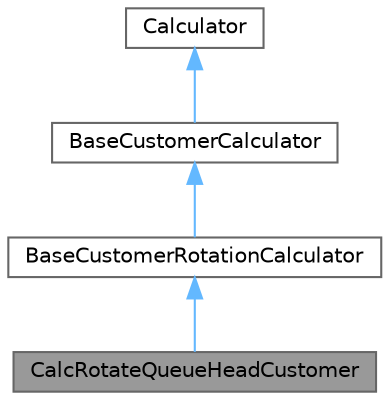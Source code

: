 digraph "CalcRotateQueueHeadCustomer"
{
 // LATEX_PDF_SIZE
  bgcolor="transparent";
  edge [fontname=Helvetica,fontsize=10,labelfontname=Helvetica,labelfontsize=10];
  node [fontname=Helvetica,fontsize=10,shape=box,height=0.2,width=0.4];
  Node1 [id="Node000001",label="CalcRotateQueueHeadCustomer",height=0.2,width=0.4,color="gray40", fillcolor="grey60", style="filled", fontcolor="black",tooltip=" "];
  Node2 -> Node1 [id="edge4_Node000001_Node000002",dir="back",color="steelblue1",style="solid",tooltip=" "];
  Node2 [id="Node000002",label="BaseCustomerRotationCalculator",height=0.2,width=0.4,color="gray40", fillcolor="white", style="filled",URL="$class_base_customer_rotation_calculator.html",tooltip=" "];
  Node3 -> Node2 [id="edge5_Node000002_Node000003",dir="back",color="steelblue1",style="solid",tooltip=" "];
  Node3 [id="Node000003",label="BaseCustomerCalculator",height=0.2,width=0.4,color="gray40", fillcolor="white", style="filled",URL="$class_base_customer_calculator.html",tooltip=" "];
  Node4 -> Node3 [id="edge6_Node000003_Node000004",dir="back",color="steelblue1",style="solid",tooltip=" "];
  Node4 [id="Node000004",label="Calculator",height=0.2,width=0.4,color="gray40", fillcolor="white", style="filled",tooltip=" "];
}
